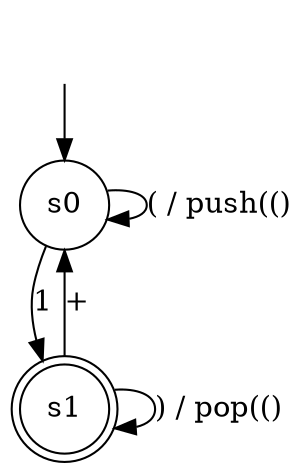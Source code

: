 digraph learnedModel {
s0 [label="s0", shape=circle];
s1 [label="s1", shape=doublecircle];
s0 -> s1  [label="1"];
s0 -> s0  [label="( / push(()"];
s1 -> s0  [label="+"];
s1 -> s1  [label=") / pop(()"];
__start0 [label="", shape=none];
__start0 -> s0  [label=""];
}
